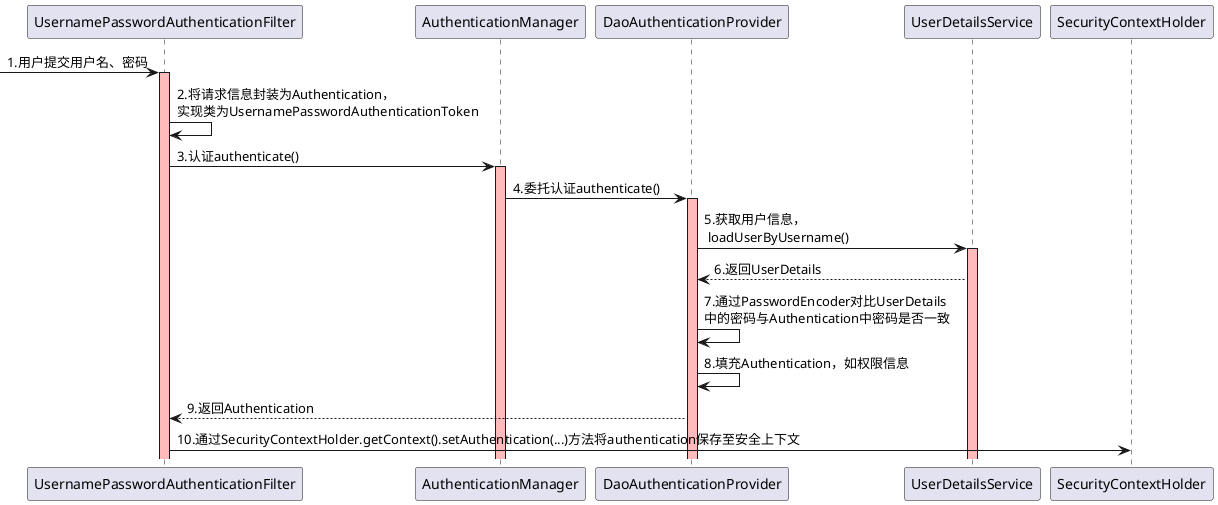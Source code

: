 @startuml

-> UsernamePasswordAuthenticationFilter : 1.用户提交用户名、密码
activate UsernamePasswordAuthenticationFilter #FFBBBB

UsernamePasswordAuthenticationFilter -> UsernamePasswordAuthenticationFilter : 2.将请求信息封装为Authentication，\n实现类为UsernamePasswordAuthenticationToken
UsernamePasswordAuthenticationFilter -> AuthenticationManager : 3.认证authenticate()
activate AuthenticationManager #FFBBBB

AuthenticationManager -> DaoAuthenticationProvider : 4.委托认证authenticate()
activate DaoAuthenticationProvider #FFBBBB

DaoAuthenticationProvider -> UserDetailsService : 5.获取用户信息，\n loadUserByUsername()
activate UserDetailsService #FFBBBB

UserDetailsService --> DaoAuthenticationProvider : 6.返回UserDetails

DaoAuthenticationProvider -> DaoAuthenticationProvider : 7.通过PasswordEncoder对比UserDetails\n中的密码与Authentication中密码是否一致
DaoAuthenticationProvider -> DaoAuthenticationProvider : 8.填充Authentication，如权限信息
DaoAuthenticationProvider --> UsernamePasswordAuthenticationFilter : 9.返回Authentication

UsernamePasswordAuthenticationFilter -> SecurityContextHolder : 10.通过SecurityContextHolder.getContext().setAuthentication(...)方法将authentication保存至安全上下文


@enduml